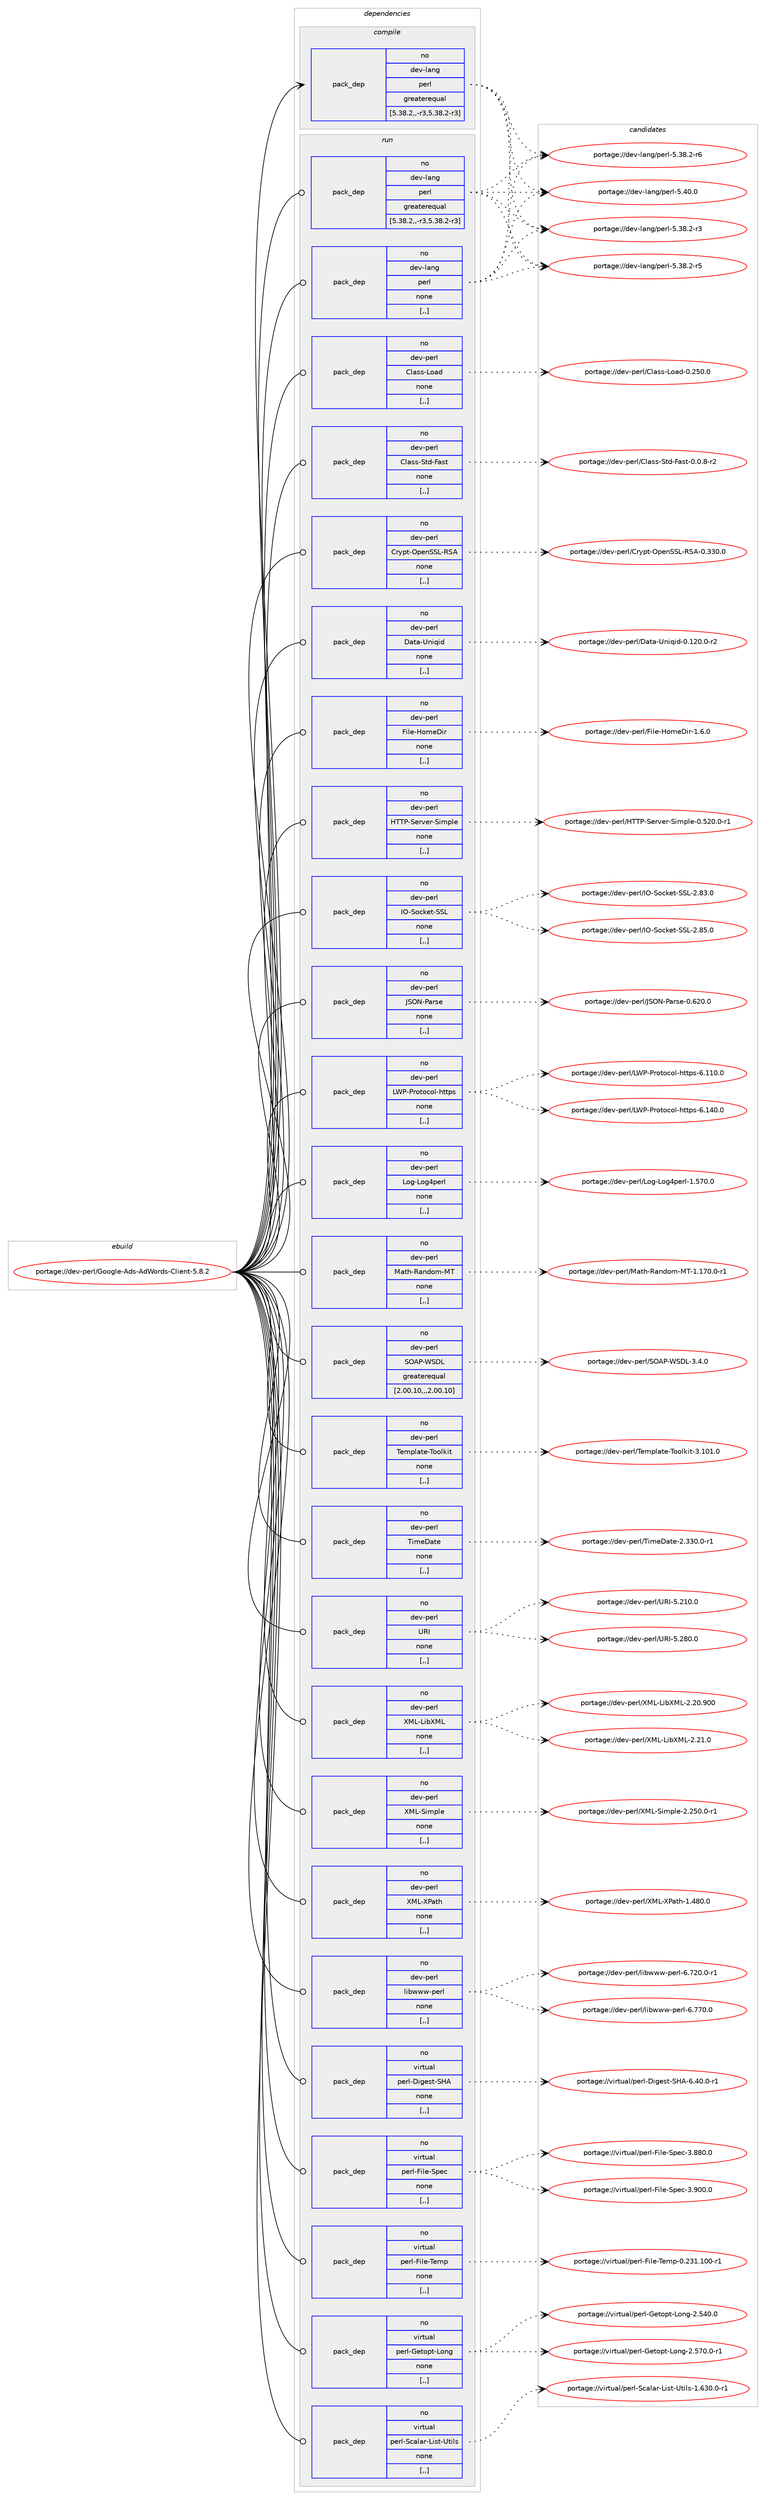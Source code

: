 digraph prolog {

# *************
# Graph options
# *************

newrank=true;
concentrate=true;
compound=true;
graph [rankdir=LR,fontname=Helvetica,fontsize=10,ranksep=1.5];#, ranksep=2.5, nodesep=0.2];
edge  [arrowhead=vee];
node  [fontname=Helvetica,fontsize=10];

# **********
# The ebuild
# **********

subgraph cluster_leftcol {
color=gray;
rank=same;
label=<<i>ebuild</i>>;
id [label="portage://dev-perl/Google-Ads-AdWords-Client-5.8.2", color=red, width=4, href="../dev-perl/Google-Ads-AdWords-Client-5.8.2.svg"];
}

# ****************
# The dependencies
# ****************

subgraph cluster_midcol {
color=gray;
label=<<i>dependencies</i>>;
subgraph cluster_compile {
fillcolor="#eeeeee";
style=filled;
label=<<i>compile</i>>;
subgraph pack97451 {
dependency127628 [label=<<TABLE BORDER="0" CELLBORDER="1" CELLSPACING="0" CELLPADDING="4" WIDTH="220"><TR><TD ROWSPAN="6" CELLPADDING="30">pack_dep</TD></TR><TR><TD WIDTH="110">no</TD></TR><TR><TD>dev-lang</TD></TR><TR><TD>perl</TD></TR><TR><TD>greaterequal</TD></TR><TR><TD>[5.38.2,,-r3,5.38.2-r3]</TD></TR></TABLE>>, shape=none, color=blue];
}
id:e -> dependency127628:w [weight=20,style="solid",arrowhead="vee"];
}
subgraph cluster_compileandrun {
fillcolor="#eeeeee";
style=filled;
label=<<i>compile and run</i>>;
}
subgraph cluster_run {
fillcolor="#eeeeee";
style=filled;
label=<<i>run</i>>;
subgraph pack97452 {
dependency127629 [label=<<TABLE BORDER="0" CELLBORDER="1" CELLSPACING="0" CELLPADDING="4" WIDTH="220"><TR><TD ROWSPAN="6" CELLPADDING="30">pack_dep</TD></TR><TR><TD WIDTH="110">no</TD></TR><TR><TD>dev-lang</TD></TR><TR><TD>perl</TD></TR><TR><TD>greaterequal</TD></TR><TR><TD>[5.38.2,,-r3,5.38.2-r3]</TD></TR></TABLE>>, shape=none, color=blue];
}
id:e -> dependency127629:w [weight=20,style="solid",arrowhead="odot"];
subgraph pack97453 {
dependency127630 [label=<<TABLE BORDER="0" CELLBORDER="1" CELLSPACING="0" CELLPADDING="4" WIDTH="220"><TR><TD ROWSPAN="6" CELLPADDING="30">pack_dep</TD></TR><TR><TD WIDTH="110">no</TD></TR><TR><TD>dev-lang</TD></TR><TR><TD>perl</TD></TR><TR><TD>none</TD></TR><TR><TD>[,,]</TD></TR></TABLE>>, shape=none, color=blue];
}
id:e -> dependency127630:w [weight=20,style="solid",arrowhead="odot"];
subgraph pack97454 {
dependency127631 [label=<<TABLE BORDER="0" CELLBORDER="1" CELLSPACING="0" CELLPADDING="4" WIDTH="220"><TR><TD ROWSPAN="6" CELLPADDING="30">pack_dep</TD></TR><TR><TD WIDTH="110">no</TD></TR><TR><TD>dev-perl</TD></TR><TR><TD>Class-Load</TD></TR><TR><TD>none</TD></TR><TR><TD>[,,]</TD></TR></TABLE>>, shape=none, color=blue];
}
id:e -> dependency127631:w [weight=20,style="solid",arrowhead="odot"];
subgraph pack97455 {
dependency127632 [label=<<TABLE BORDER="0" CELLBORDER="1" CELLSPACING="0" CELLPADDING="4" WIDTH="220"><TR><TD ROWSPAN="6" CELLPADDING="30">pack_dep</TD></TR><TR><TD WIDTH="110">no</TD></TR><TR><TD>dev-perl</TD></TR><TR><TD>Class-Std-Fast</TD></TR><TR><TD>none</TD></TR><TR><TD>[,,]</TD></TR></TABLE>>, shape=none, color=blue];
}
id:e -> dependency127632:w [weight=20,style="solid",arrowhead="odot"];
subgraph pack97456 {
dependency127633 [label=<<TABLE BORDER="0" CELLBORDER="1" CELLSPACING="0" CELLPADDING="4" WIDTH="220"><TR><TD ROWSPAN="6" CELLPADDING="30">pack_dep</TD></TR><TR><TD WIDTH="110">no</TD></TR><TR><TD>dev-perl</TD></TR><TR><TD>Crypt-OpenSSL-RSA</TD></TR><TR><TD>none</TD></TR><TR><TD>[,,]</TD></TR></TABLE>>, shape=none, color=blue];
}
id:e -> dependency127633:w [weight=20,style="solid",arrowhead="odot"];
subgraph pack97457 {
dependency127634 [label=<<TABLE BORDER="0" CELLBORDER="1" CELLSPACING="0" CELLPADDING="4" WIDTH="220"><TR><TD ROWSPAN="6" CELLPADDING="30">pack_dep</TD></TR><TR><TD WIDTH="110">no</TD></TR><TR><TD>dev-perl</TD></TR><TR><TD>Data-Uniqid</TD></TR><TR><TD>none</TD></TR><TR><TD>[,,]</TD></TR></TABLE>>, shape=none, color=blue];
}
id:e -> dependency127634:w [weight=20,style="solid",arrowhead="odot"];
subgraph pack97458 {
dependency127635 [label=<<TABLE BORDER="0" CELLBORDER="1" CELLSPACING="0" CELLPADDING="4" WIDTH="220"><TR><TD ROWSPAN="6" CELLPADDING="30">pack_dep</TD></TR><TR><TD WIDTH="110">no</TD></TR><TR><TD>dev-perl</TD></TR><TR><TD>File-HomeDir</TD></TR><TR><TD>none</TD></TR><TR><TD>[,,]</TD></TR></TABLE>>, shape=none, color=blue];
}
id:e -> dependency127635:w [weight=20,style="solid",arrowhead="odot"];
subgraph pack97459 {
dependency127636 [label=<<TABLE BORDER="0" CELLBORDER="1" CELLSPACING="0" CELLPADDING="4" WIDTH="220"><TR><TD ROWSPAN="6" CELLPADDING="30">pack_dep</TD></TR><TR><TD WIDTH="110">no</TD></TR><TR><TD>dev-perl</TD></TR><TR><TD>HTTP-Server-Simple</TD></TR><TR><TD>none</TD></TR><TR><TD>[,,]</TD></TR></TABLE>>, shape=none, color=blue];
}
id:e -> dependency127636:w [weight=20,style="solid",arrowhead="odot"];
subgraph pack97460 {
dependency127637 [label=<<TABLE BORDER="0" CELLBORDER="1" CELLSPACING="0" CELLPADDING="4" WIDTH="220"><TR><TD ROWSPAN="6" CELLPADDING="30">pack_dep</TD></TR><TR><TD WIDTH="110">no</TD></TR><TR><TD>dev-perl</TD></TR><TR><TD>IO-Socket-SSL</TD></TR><TR><TD>none</TD></TR><TR><TD>[,,]</TD></TR></TABLE>>, shape=none, color=blue];
}
id:e -> dependency127637:w [weight=20,style="solid",arrowhead="odot"];
subgraph pack97461 {
dependency127638 [label=<<TABLE BORDER="0" CELLBORDER="1" CELLSPACING="0" CELLPADDING="4" WIDTH="220"><TR><TD ROWSPAN="6" CELLPADDING="30">pack_dep</TD></TR><TR><TD WIDTH="110">no</TD></TR><TR><TD>dev-perl</TD></TR><TR><TD>JSON-Parse</TD></TR><TR><TD>none</TD></TR><TR><TD>[,,]</TD></TR></TABLE>>, shape=none, color=blue];
}
id:e -> dependency127638:w [weight=20,style="solid",arrowhead="odot"];
subgraph pack97462 {
dependency127639 [label=<<TABLE BORDER="0" CELLBORDER="1" CELLSPACING="0" CELLPADDING="4" WIDTH="220"><TR><TD ROWSPAN="6" CELLPADDING="30">pack_dep</TD></TR><TR><TD WIDTH="110">no</TD></TR><TR><TD>dev-perl</TD></TR><TR><TD>LWP-Protocol-https</TD></TR><TR><TD>none</TD></TR><TR><TD>[,,]</TD></TR></TABLE>>, shape=none, color=blue];
}
id:e -> dependency127639:w [weight=20,style="solid",arrowhead="odot"];
subgraph pack97463 {
dependency127640 [label=<<TABLE BORDER="0" CELLBORDER="1" CELLSPACING="0" CELLPADDING="4" WIDTH="220"><TR><TD ROWSPAN="6" CELLPADDING="30">pack_dep</TD></TR><TR><TD WIDTH="110">no</TD></TR><TR><TD>dev-perl</TD></TR><TR><TD>Log-Log4perl</TD></TR><TR><TD>none</TD></TR><TR><TD>[,,]</TD></TR></TABLE>>, shape=none, color=blue];
}
id:e -> dependency127640:w [weight=20,style="solid",arrowhead="odot"];
subgraph pack97464 {
dependency127641 [label=<<TABLE BORDER="0" CELLBORDER="1" CELLSPACING="0" CELLPADDING="4" WIDTH="220"><TR><TD ROWSPAN="6" CELLPADDING="30">pack_dep</TD></TR><TR><TD WIDTH="110">no</TD></TR><TR><TD>dev-perl</TD></TR><TR><TD>Math-Random-MT</TD></TR><TR><TD>none</TD></TR><TR><TD>[,,]</TD></TR></TABLE>>, shape=none, color=blue];
}
id:e -> dependency127641:w [weight=20,style="solid",arrowhead="odot"];
subgraph pack97465 {
dependency127642 [label=<<TABLE BORDER="0" CELLBORDER="1" CELLSPACING="0" CELLPADDING="4" WIDTH="220"><TR><TD ROWSPAN="6" CELLPADDING="30">pack_dep</TD></TR><TR><TD WIDTH="110">no</TD></TR><TR><TD>dev-perl</TD></TR><TR><TD>SOAP-WSDL</TD></TR><TR><TD>greaterequal</TD></TR><TR><TD>[2.00.10,,,2.00.10]</TD></TR></TABLE>>, shape=none, color=blue];
}
id:e -> dependency127642:w [weight=20,style="solid",arrowhead="odot"];
subgraph pack97466 {
dependency127643 [label=<<TABLE BORDER="0" CELLBORDER="1" CELLSPACING="0" CELLPADDING="4" WIDTH="220"><TR><TD ROWSPAN="6" CELLPADDING="30">pack_dep</TD></TR><TR><TD WIDTH="110">no</TD></TR><TR><TD>dev-perl</TD></TR><TR><TD>Template-Toolkit</TD></TR><TR><TD>none</TD></TR><TR><TD>[,,]</TD></TR></TABLE>>, shape=none, color=blue];
}
id:e -> dependency127643:w [weight=20,style="solid",arrowhead="odot"];
subgraph pack97467 {
dependency127644 [label=<<TABLE BORDER="0" CELLBORDER="1" CELLSPACING="0" CELLPADDING="4" WIDTH="220"><TR><TD ROWSPAN="6" CELLPADDING="30">pack_dep</TD></TR><TR><TD WIDTH="110">no</TD></TR><TR><TD>dev-perl</TD></TR><TR><TD>TimeDate</TD></TR><TR><TD>none</TD></TR><TR><TD>[,,]</TD></TR></TABLE>>, shape=none, color=blue];
}
id:e -> dependency127644:w [weight=20,style="solid",arrowhead="odot"];
subgraph pack97468 {
dependency127645 [label=<<TABLE BORDER="0" CELLBORDER="1" CELLSPACING="0" CELLPADDING="4" WIDTH="220"><TR><TD ROWSPAN="6" CELLPADDING="30">pack_dep</TD></TR><TR><TD WIDTH="110">no</TD></TR><TR><TD>dev-perl</TD></TR><TR><TD>URI</TD></TR><TR><TD>none</TD></TR><TR><TD>[,,]</TD></TR></TABLE>>, shape=none, color=blue];
}
id:e -> dependency127645:w [weight=20,style="solid",arrowhead="odot"];
subgraph pack97469 {
dependency127646 [label=<<TABLE BORDER="0" CELLBORDER="1" CELLSPACING="0" CELLPADDING="4" WIDTH="220"><TR><TD ROWSPAN="6" CELLPADDING="30">pack_dep</TD></TR><TR><TD WIDTH="110">no</TD></TR><TR><TD>dev-perl</TD></TR><TR><TD>XML-LibXML</TD></TR><TR><TD>none</TD></TR><TR><TD>[,,]</TD></TR></TABLE>>, shape=none, color=blue];
}
id:e -> dependency127646:w [weight=20,style="solid",arrowhead="odot"];
subgraph pack97470 {
dependency127647 [label=<<TABLE BORDER="0" CELLBORDER="1" CELLSPACING="0" CELLPADDING="4" WIDTH="220"><TR><TD ROWSPAN="6" CELLPADDING="30">pack_dep</TD></TR><TR><TD WIDTH="110">no</TD></TR><TR><TD>dev-perl</TD></TR><TR><TD>XML-Simple</TD></TR><TR><TD>none</TD></TR><TR><TD>[,,]</TD></TR></TABLE>>, shape=none, color=blue];
}
id:e -> dependency127647:w [weight=20,style="solid",arrowhead="odot"];
subgraph pack97471 {
dependency127648 [label=<<TABLE BORDER="0" CELLBORDER="1" CELLSPACING="0" CELLPADDING="4" WIDTH="220"><TR><TD ROWSPAN="6" CELLPADDING="30">pack_dep</TD></TR><TR><TD WIDTH="110">no</TD></TR><TR><TD>dev-perl</TD></TR><TR><TD>XML-XPath</TD></TR><TR><TD>none</TD></TR><TR><TD>[,,]</TD></TR></TABLE>>, shape=none, color=blue];
}
id:e -> dependency127648:w [weight=20,style="solid",arrowhead="odot"];
subgraph pack97472 {
dependency127649 [label=<<TABLE BORDER="0" CELLBORDER="1" CELLSPACING="0" CELLPADDING="4" WIDTH="220"><TR><TD ROWSPAN="6" CELLPADDING="30">pack_dep</TD></TR><TR><TD WIDTH="110">no</TD></TR><TR><TD>dev-perl</TD></TR><TR><TD>libwww-perl</TD></TR><TR><TD>none</TD></TR><TR><TD>[,,]</TD></TR></TABLE>>, shape=none, color=blue];
}
id:e -> dependency127649:w [weight=20,style="solid",arrowhead="odot"];
subgraph pack97473 {
dependency127650 [label=<<TABLE BORDER="0" CELLBORDER="1" CELLSPACING="0" CELLPADDING="4" WIDTH="220"><TR><TD ROWSPAN="6" CELLPADDING="30">pack_dep</TD></TR><TR><TD WIDTH="110">no</TD></TR><TR><TD>virtual</TD></TR><TR><TD>perl-Digest-SHA</TD></TR><TR><TD>none</TD></TR><TR><TD>[,,]</TD></TR></TABLE>>, shape=none, color=blue];
}
id:e -> dependency127650:w [weight=20,style="solid",arrowhead="odot"];
subgraph pack97474 {
dependency127651 [label=<<TABLE BORDER="0" CELLBORDER="1" CELLSPACING="0" CELLPADDING="4" WIDTH="220"><TR><TD ROWSPAN="6" CELLPADDING="30">pack_dep</TD></TR><TR><TD WIDTH="110">no</TD></TR><TR><TD>virtual</TD></TR><TR><TD>perl-File-Spec</TD></TR><TR><TD>none</TD></TR><TR><TD>[,,]</TD></TR></TABLE>>, shape=none, color=blue];
}
id:e -> dependency127651:w [weight=20,style="solid",arrowhead="odot"];
subgraph pack97475 {
dependency127652 [label=<<TABLE BORDER="0" CELLBORDER="1" CELLSPACING="0" CELLPADDING="4" WIDTH="220"><TR><TD ROWSPAN="6" CELLPADDING="30">pack_dep</TD></TR><TR><TD WIDTH="110">no</TD></TR><TR><TD>virtual</TD></TR><TR><TD>perl-File-Temp</TD></TR><TR><TD>none</TD></TR><TR><TD>[,,]</TD></TR></TABLE>>, shape=none, color=blue];
}
id:e -> dependency127652:w [weight=20,style="solid",arrowhead="odot"];
subgraph pack97476 {
dependency127653 [label=<<TABLE BORDER="0" CELLBORDER="1" CELLSPACING="0" CELLPADDING="4" WIDTH="220"><TR><TD ROWSPAN="6" CELLPADDING="30">pack_dep</TD></TR><TR><TD WIDTH="110">no</TD></TR><TR><TD>virtual</TD></TR><TR><TD>perl-Getopt-Long</TD></TR><TR><TD>none</TD></TR><TR><TD>[,,]</TD></TR></TABLE>>, shape=none, color=blue];
}
id:e -> dependency127653:w [weight=20,style="solid",arrowhead="odot"];
subgraph pack97477 {
dependency127654 [label=<<TABLE BORDER="0" CELLBORDER="1" CELLSPACING="0" CELLPADDING="4" WIDTH="220"><TR><TD ROWSPAN="6" CELLPADDING="30">pack_dep</TD></TR><TR><TD WIDTH="110">no</TD></TR><TR><TD>virtual</TD></TR><TR><TD>perl-Scalar-List-Utils</TD></TR><TR><TD>none</TD></TR><TR><TD>[,,]</TD></TR></TABLE>>, shape=none, color=blue];
}
id:e -> dependency127654:w [weight=20,style="solid",arrowhead="odot"];
}
}

# **************
# The candidates
# **************

subgraph cluster_choices {
rank=same;
color=gray;
label=<<i>candidates</i>>;

subgraph choice97451 {
color=black;
nodesep=1;
choice100101118451089711010347112101114108455346515646504511451 [label="portage://dev-lang/perl-5.38.2-r3", color=red, width=4,href="../dev-lang/perl-5.38.2-r3.svg"];
choice100101118451089711010347112101114108455346515646504511453 [label="portage://dev-lang/perl-5.38.2-r5", color=red, width=4,href="../dev-lang/perl-5.38.2-r5.svg"];
choice100101118451089711010347112101114108455346515646504511454 [label="portage://dev-lang/perl-5.38.2-r6", color=red, width=4,href="../dev-lang/perl-5.38.2-r6.svg"];
choice10010111845108971101034711210111410845534652484648 [label="portage://dev-lang/perl-5.40.0", color=red, width=4,href="../dev-lang/perl-5.40.0.svg"];
dependency127628:e -> choice100101118451089711010347112101114108455346515646504511451:w [style=dotted,weight="100"];
dependency127628:e -> choice100101118451089711010347112101114108455346515646504511453:w [style=dotted,weight="100"];
dependency127628:e -> choice100101118451089711010347112101114108455346515646504511454:w [style=dotted,weight="100"];
dependency127628:e -> choice10010111845108971101034711210111410845534652484648:w [style=dotted,weight="100"];
}
subgraph choice97452 {
color=black;
nodesep=1;
choice100101118451089711010347112101114108455346515646504511451 [label="portage://dev-lang/perl-5.38.2-r3", color=red, width=4,href="../dev-lang/perl-5.38.2-r3.svg"];
choice100101118451089711010347112101114108455346515646504511453 [label="portage://dev-lang/perl-5.38.2-r5", color=red, width=4,href="../dev-lang/perl-5.38.2-r5.svg"];
choice100101118451089711010347112101114108455346515646504511454 [label="portage://dev-lang/perl-5.38.2-r6", color=red, width=4,href="../dev-lang/perl-5.38.2-r6.svg"];
choice10010111845108971101034711210111410845534652484648 [label="portage://dev-lang/perl-5.40.0", color=red, width=4,href="../dev-lang/perl-5.40.0.svg"];
dependency127629:e -> choice100101118451089711010347112101114108455346515646504511451:w [style=dotted,weight="100"];
dependency127629:e -> choice100101118451089711010347112101114108455346515646504511453:w [style=dotted,weight="100"];
dependency127629:e -> choice100101118451089711010347112101114108455346515646504511454:w [style=dotted,weight="100"];
dependency127629:e -> choice10010111845108971101034711210111410845534652484648:w [style=dotted,weight="100"];
}
subgraph choice97453 {
color=black;
nodesep=1;
choice100101118451089711010347112101114108455346515646504511451 [label="portage://dev-lang/perl-5.38.2-r3", color=red, width=4,href="../dev-lang/perl-5.38.2-r3.svg"];
choice100101118451089711010347112101114108455346515646504511453 [label="portage://dev-lang/perl-5.38.2-r5", color=red, width=4,href="../dev-lang/perl-5.38.2-r5.svg"];
choice100101118451089711010347112101114108455346515646504511454 [label="portage://dev-lang/perl-5.38.2-r6", color=red, width=4,href="../dev-lang/perl-5.38.2-r6.svg"];
choice10010111845108971101034711210111410845534652484648 [label="portage://dev-lang/perl-5.40.0", color=red, width=4,href="../dev-lang/perl-5.40.0.svg"];
dependency127630:e -> choice100101118451089711010347112101114108455346515646504511451:w [style=dotted,weight="100"];
dependency127630:e -> choice100101118451089711010347112101114108455346515646504511453:w [style=dotted,weight="100"];
dependency127630:e -> choice100101118451089711010347112101114108455346515646504511454:w [style=dotted,weight="100"];
dependency127630:e -> choice10010111845108971101034711210111410845534652484648:w [style=dotted,weight="100"];
}
subgraph choice97454 {
color=black;
nodesep=1;
choice100101118451121011141084767108971151154576111971004548465053484648 [label="portage://dev-perl/Class-Load-0.250.0", color=red, width=4,href="../dev-perl/Class-Load-0.250.0.svg"];
dependency127631:e -> choice100101118451121011141084767108971151154576111971004548465053484648:w [style=dotted,weight="100"];
}
subgraph choice97455 {
color=black;
nodesep=1;
choice1001011184511210111410847671089711511545831161004570971151164548464846564511450 [label="portage://dev-perl/Class-Std-Fast-0.0.8-r2", color=red, width=4,href="../dev-perl/Class-Std-Fast-0.0.8-r2.svg"];
dependency127632:e -> choice1001011184511210111410847671089711511545831161004570971151164548464846564511450:w [style=dotted,weight="100"];
}
subgraph choice97456 {
color=black;
nodesep=1;
choice1001011184511210111410847671141211121164579112101110838376458283654548465151484648 [label="portage://dev-perl/Crypt-OpenSSL-RSA-0.330.0", color=red, width=4,href="../dev-perl/Crypt-OpenSSL-RSA-0.330.0.svg"];
dependency127633:e -> choice1001011184511210111410847671141211121164579112101110838376458283654548465151484648:w [style=dotted,weight="100"];
}
subgraph choice97457 {
color=black;
nodesep=1;
choice1001011184511210111410847689711697458511010511310510045484649504846484511450 [label="portage://dev-perl/Data-Uniqid-0.120.0-r2", color=red, width=4,href="../dev-perl/Data-Uniqid-0.120.0-r2.svg"];
dependency127634:e -> choice1001011184511210111410847689711697458511010511310510045484649504846484511450:w [style=dotted,weight="100"];
}
subgraph choice97458 {
color=black;
nodesep=1;
choice100101118451121011141084770105108101457211110910168105114454946544648 [label="portage://dev-perl/File-HomeDir-1.6.0", color=red, width=4,href="../dev-perl/File-HomeDir-1.6.0.svg"];
dependency127635:e -> choice100101118451121011141084770105108101457211110910168105114454946544648:w [style=dotted,weight="100"];
}
subgraph choice97459 {
color=black;
nodesep=1;
choice1001011184511210111410847728484804583101114118101114458310510911210810145484653504846484511449 [label="portage://dev-perl/HTTP-Server-Simple-0.520.0-r1", color=red, width=4,href="../dev-perl/HTTP-Server-Simple-0.520.0-r1.svg"];
dependency127636:e -> choice1001011184511210111410847728484804583101114118101114458310510911210810145484653504846484511449:w [style=dotted,weight="100"];
}
subgraph choice97460 {
color=black;
nodesep=1;
choice100101118451121011141084773794583111991071011164583837645504656514648 [label="portage://dev-perl/IO-Socket-SSL-2.83.0", color=red, width=4,href="../dev-perl/IO-Socket-SSL-2.83.0.svg"];
choice100101118451121011141084773794583111991071011164583837645504656534648 [label="portage://dev-perl/IO-Socket-SSL-2.85.0", color=red, width=4,href="../dev-perl/IO-Socket-SSL-2.85.0.svg"];
dependency127637:e -> choice100101118451121011141084773794583111991071011164583837645504656514648:w [style=dotted,weight="100"];
dependency127637:e -> choice100101118451121011141084773794583111991071011164583837645504656534648:w [style=dotted,weight="100"];
}
subgraph choice97461 {
color=black;
nodesep=1;
choice1001011184511210111410847748379784580971141151014548465450484648 [label="portage://dev-perl/JSON-Parse-0.620.0", color=red, width=4,href="../dev-perl/JSON-Parse-0.620.0.svg"];
dependency127638:e -> choice1001011184511210111410847748379784580971141151014548465450484648:w [style=dotted,weight="100"];
}
subgraph choice97462 {
color=black;
nodesep=1;
choice1001011184511210111410847768780458011411111611199111108451041161161121154554464949484648 [label="portage://dev-perl/LWP-Protocol-https-6.110.0", color=red, width=4,href="../dev-perl/LWP-Protocol-https-6.110.0.svg"];
choice1001011184511210111410847768780458011411111611199111108451041161161121154554464952484648 [label="portage://dev-perl/LWP-Protocol-https-6.140.0", color=red, width=4,href="../dev-perl/LWP-Protocol-https-6.140.0.svg"];
dependency127639:e -> choice1001011184511210111410847768780458011411111611199111108451041161161121154554464949484648:w [style=dotted,weight="100"];
dependency127639:e -> choice1001011184511210111410847768780458011411111611199111108451041161161121154554464952484648:w [style=dotted,weight="100"];
}
subgraph choice97463 {
color=black;
nodesep=1;
choice1001011184511210111410847761111034576111103521121011141084549465355484648 [label="portage://dev-perl/Log-Log4perl-1.570.0", color=red, width=4,href="../dev-perl/Log-Log4perl-1.570.0.svg"];
dependency127640:e -> choice1001011184511210111410847761111034576111103521121011141084549465355484648:w [style=dotted,weight="100"];
}
subgraph choice97464 {
color=black;
nodesep=1;
choice1001011184511210111410847779711610445829711010011110945778445494649554846484511449 [label="portage://dev-perl/Math-Random-MT-1.170.0-r1", color=red, width=4,href="../dev-perl/Math-Random-MT-1.170.0-r1.svg"];
dependency127641:e -> choice1001011184511210111410847779711610445829711010011110945778445494649554846484511449:w [style=dotted,weight="100"];
}
subgraph choice97465 {
color=black;
nodesep=1;
choice1001011184511210111410847837965804587836876455146524648 [label="portage://dev-perl/SOAP-WSDL-3.4.0", color=red, width=4,href="../dev-perl/SOAP-WSDL-3.4.0.svg"];
dependency127642:e -> choice1001011184511210111410847837965804587836876455146524648:w [style=dotted,weight="100"];
}
subgraph choice97466 {
color=black;
nodesep=1;
choice1001011184511210111410847841011091121089711610145841111111081071051164551464948494648 [label="portage://dev-perl/Template-Toolkit-3.101.0", color=red, width=4,href="../dev-perl/Template-Toolkit-3.101.0.svg"];
dependency127643:e -> choice1001011184511210111410847841011091121089711610145841111111081071051164551464948494648:w [style=dotted,weight="100"];
}
subgraph choice97467 {
color=black;
nodesep=1;
choice100101118451121011141084784105109101689711610145504651514846484511449 [label="portage://dev-perl/TimeDate-2.330.0-r1", color=red, width=4,href="../dev-perl/TimeDate-2.330.0-r1.svg"];
dependency127644:e -> choice100101118451121011141084784105109101689711610145504651514846484511449:w [style=dotted,weight="100"];
}
subgraph choice97468 {
color=black;
nodesep=1;
choice10010111845112101114108478582734553465049484648 [label="portage://dev-perl/URI-5.210.0", color=red, width=4,href="../dev-perl/URI-5.210.0.svg"];
choice10010111845112101114108478582734553465056484648 [label="portage://dev-perl/URI-5.280.0", color=red, width=4,href="../dev-perl/URI-5.280.0.svg"];
dependency127645:e -> choice10010111845112101114108478582734553465049484648:w [style=dotted,weight="100"];
dependency127645:e -> choice10010111845112101114108478582734553465056484648:w [style=dotted,weight="100"];
}
subgraph choice97469 {
color=black;
nodesep=1;
choice1001011184511210111410847887776457610598887776455046504846574848 [label="portage://dev-perl/XML-LibXML-2.20.900", color=red, width=4,href="../dev-perl/XML-LibXML-2.20.900.svg"];
choice100101118451121011141084788777645761059888777645504650494648 [label="portage://dev-perl/XML-LibXML-2.21.0", color=red, width=4,href="../dev-perl/XML-LibXML-2.21.0.svg"];
dependency127646:e -> choice1001011184511210111410847887776457610598887776455046504846574848:w [style=dotted,weight="100"];
dependency127646:e -> choice100101118451121011141084788777645761059888777645504650494648:w [style=dotted,weight="100"];
}
subgraph choice97470 {
color=black;
nodesep=1;
choice1001011184511210111410847887776458310510911210810145504650534846484511449 [label="portage://dev-perl/XML-Simple-2.250.0-r1", color=red, width=4,href="../dev-perl/XML-Simple-2.250.0-r1.svg"];
dependency127647:e -> choice1001011184511210111410847887776458310510911210810145504650534846484511449:w [style=dotted,weight="100"];
}
subgraph choice97471 {
color=black;
nodesep=1;
choice1001011184511210111410847887776458880971161044549465256484648 [label="portage://dev-perl/XML-XPath-1.480.0", color=red, width=4,href="../dev-perl/XML-XPath-1.480.0.svg"];
dependency127648:e -> choice1001011184511210111410847887776458880971161044549465256484648:w [style=dotted,weight="100"];
}
subgraph choice97472 {
color=black;
nodesep=1;
choice1001011184511210111410847108105981191191194511210111410845544655504846484511449 [label="portage://dev-perl/libwww-perl-6.720.0-r1", color=red, width=4,href="../dev-perl/libwww-perl-6.720.0-r1.svg"];
choice100101118451121011141084710810598119119119451121011141084554465555484648 [label="portage://dev-perl/libwww-perl-6.770.0", color=red, width=4,href="../dev-perl/libwww-perl-6.770.0.svg"];
dependency127649:e -> choice1001011184511210111410847108105981191191194511210111410845544655504846484511449:w [style=dotted,weight="100"];
dependency127649:e -> choice100101118451121011141084710810598119119119451121011141084554465555484648:w [style=dotted,weight="100"];
}
subgraph choice97473 {
color=black;
nodesep=1;
choice1181051141161179710847112101114108456810510310111511645837265455446524846484511449 [label="portage://virtual/perl-Digest-SHA-6.40.0-r1", color=red, width=4,href="../virtual/perl-Digest-SHA-6.40.0-r1.svg"];
dependency127650:e -> choice1181051141161179710847112101114108456810510310111511645837265455446524846484511449:w [style=dotted,weight="100"];
}
subgraph choice97474 {
color=black;
nodesep=1;
choice118105114116117971084711210111410845701051081014583112101994551465656484648 [label="portage://virtual/perl-File-Spec-3.880.0", color=red, width=4,href="../virtual/perl-File-Spec-3.880.0.svg"];
choice118105114116117971084711210111410845701051081014583112101994551465748484648 [label="portage://virtual/perl-File-Spec-3.900.0", color=red, width=4,href="../virtual/perl-File-Spec-3.900.0.svg"];
dependency127651:e -> choice118105114116117971084711210111410845701051081014583112101994551465656484648:w [style=dotted,weight="100"];
dependency127651:e -> choice118105114116117971084711210111410845701051081014583112101994551465748484648:w [style=dotted,weight="100"];
}
subgraph choice97475 {
color=black;
nodesep=1;
choice118105114116117971084711210111410845701051081014584101109112454846505149464948484511449 [label="portage://virtual/perl-File-Temp-0.231.100-r1", color=red, width=4,href="../virtual/perl-File-Temp-0.231.100-r1.svg"];
dependency127652:e -> choice118105114116117971084711210111410845701051081014584101109112454846505149464948484511449:w [style=dotted,weight="100"];
}
subgraph choice97476 {
color=black;
nodesep=1;
choice1181051141161179710847112101114108457110111611111211645761111101034550465352484648 [label="portage://virtual/perl-Getopt-Long-2.540.0", color=red, width=4,href="../virtual/perl-Getopt-Long-2.540.0.svg"];
choice11810511411611797108471121011141084571101116111112116457611111010345504653554846484511449 [label="portage://virtual/perl-Getopt-Long-2.570.0-r1", color=red, width=4,href="../virtual/perl-Getopt-Long-2.570.0-r1.svg"];
dependency127653:e -> choice1181051141161179710847112101114108457110111611111211645761111101034550465352484648:w [style=dotted,weight="100"];
dependency127653:e -> choice11810511411611797108471121011141084571101116111112116457611111010345504653554846484511449:w [style=dotted,weight="100"];
}
subgraph choice97477 {
color=black;
nodesep=1;
choice118105114116117971084711210111410845839997108971144576105115116458511610510811545494654514846484511449 [label="portage://virtual/perl-Scalar-List-Utils-1.630.0-r1", color=red, width=4,href="../virtual/perl-Scalar-List-Utils-1.630.0-r1.svg"];
dependency127654:e -> choice118105114116117971084711210111410845839997108971144576105115116458511610510811545494654514846484511449:w [style=dotted,weight="100"];
}
}

}
